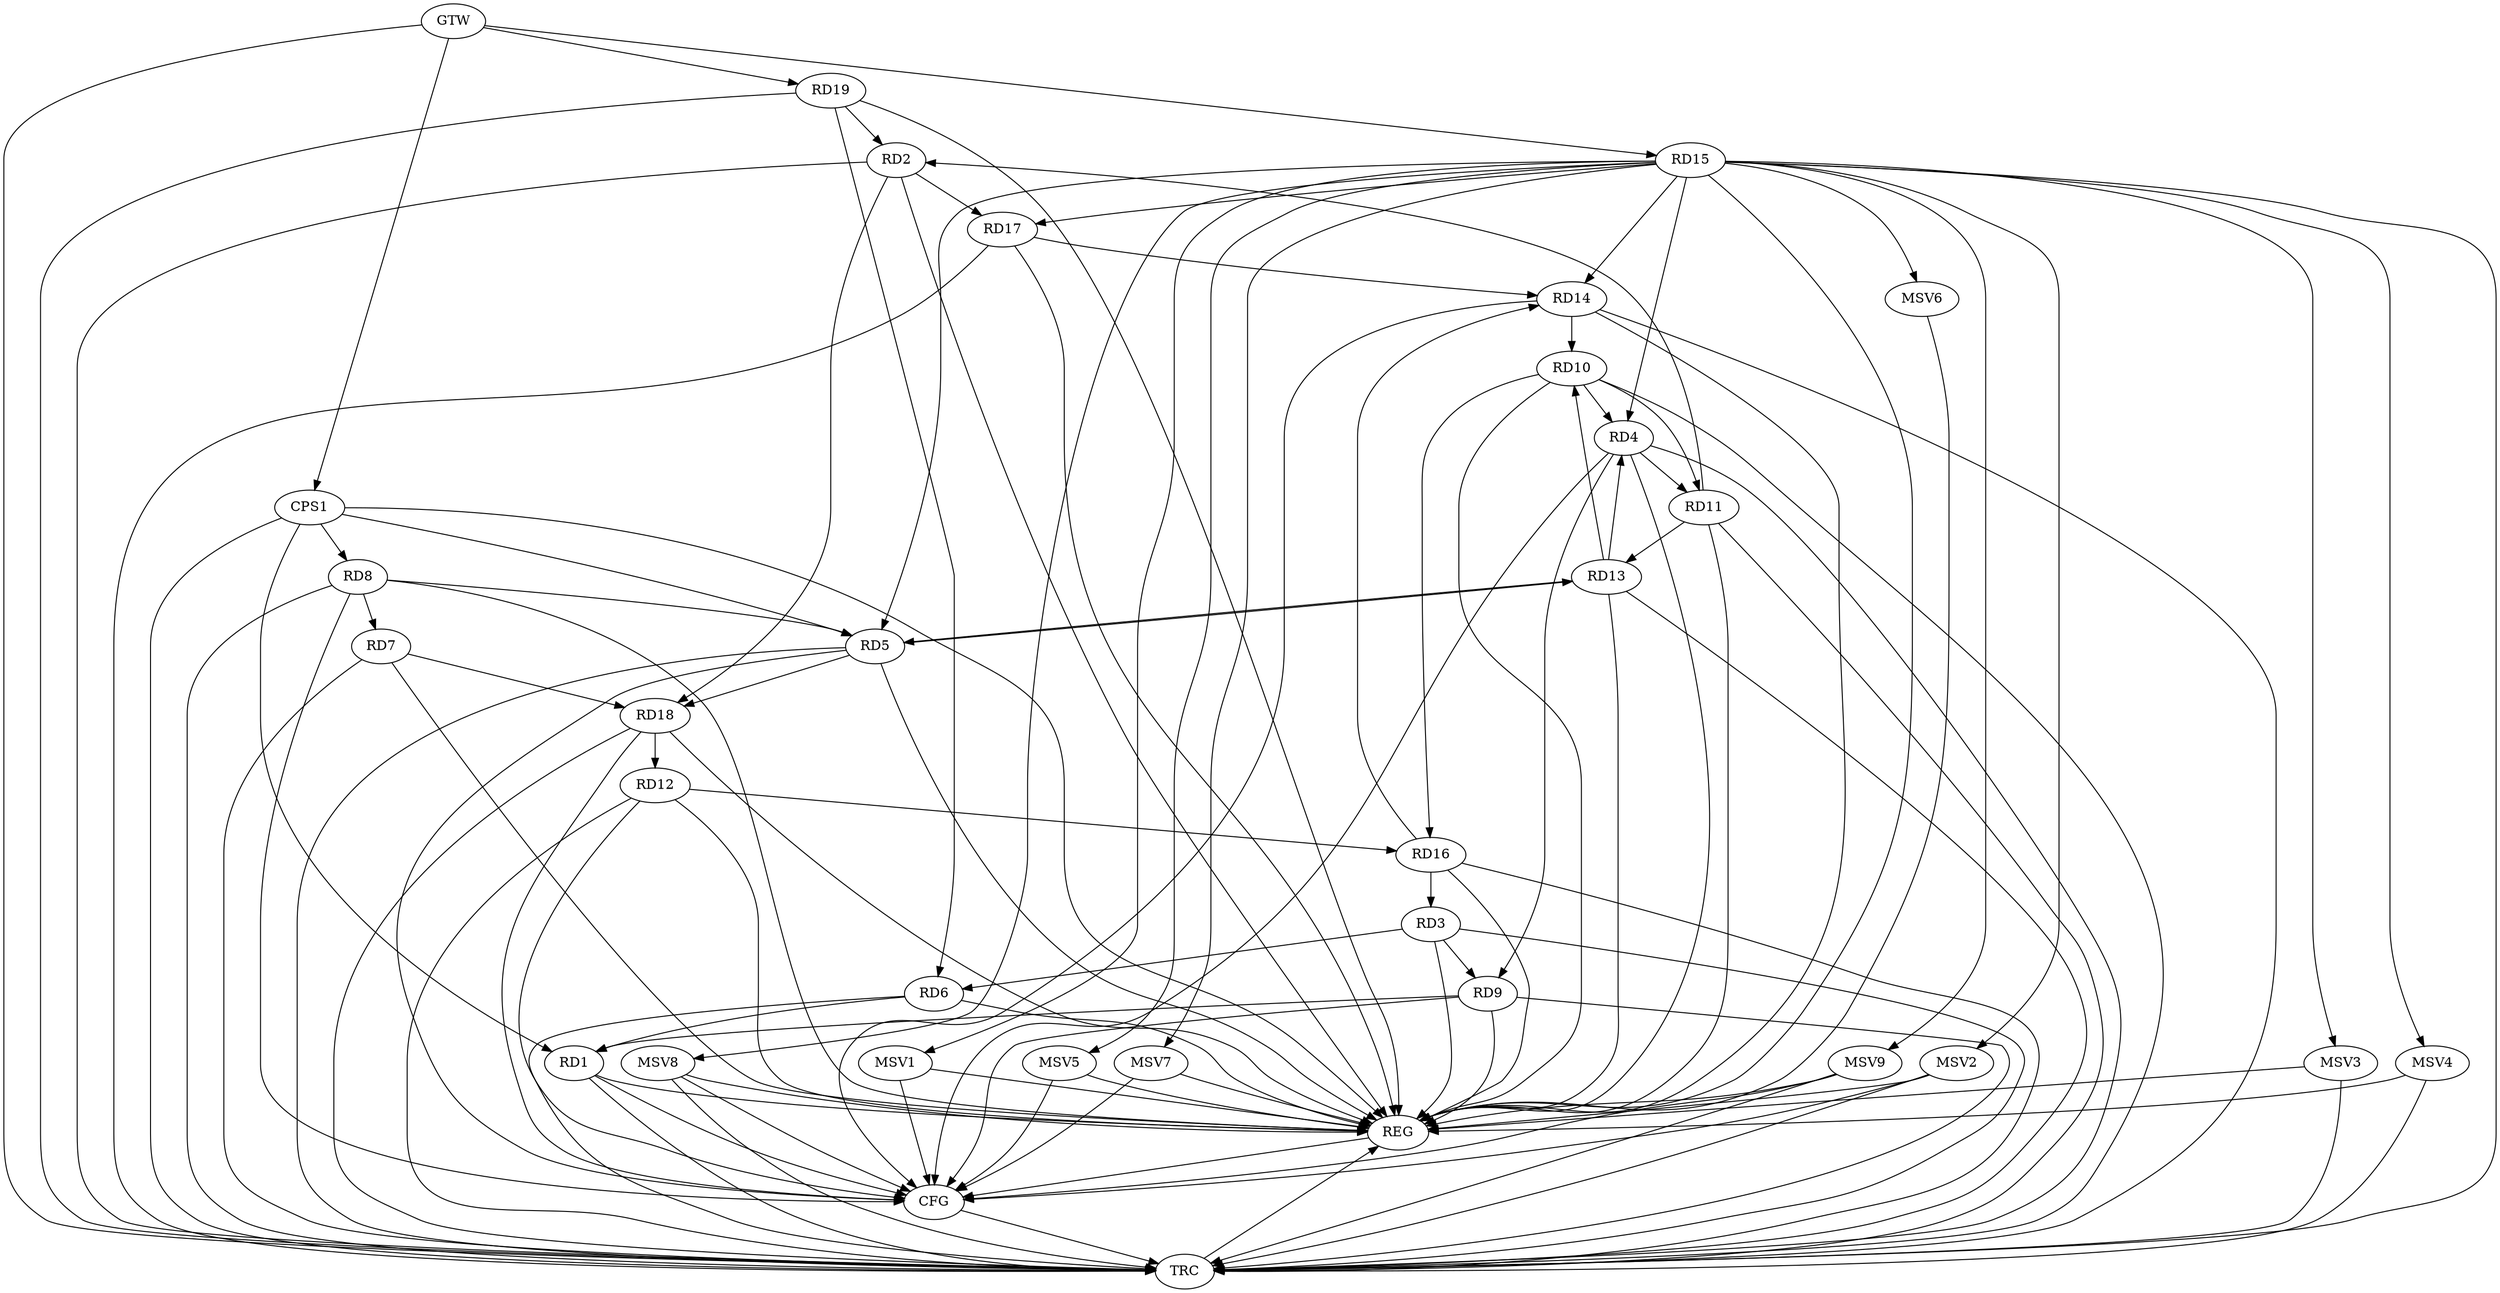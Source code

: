 strict digraph G {
  RD1 [ label="RD1" ];
  RD2 [ label="RD2" ];
  RD3 [ label="RD3" ];
  RD4 [ label="RD4" ];
  RD5 [ label="RD5" ];
  RD6 [ label="RD6" ];
  RD7 [ label="RD7" ];
  RD8 [ label="RD8" ];
  RD9 [ label="RD9" ];
  RD10 [ label="RD10" ];
  RD11 [ label="RD11" ];
  RD12 [ label="RD12" ];
  RD13 [ label="RD13" ];
  RD14 [ label="RD14" ];
  RD15 [ label="RD15" ];
  RD16 [ label="RD16" ];
  RD17 [ label="RD17" ];
  RD18 [ label="RD18" ];
  RD19 [ label="RD19" ];
  CPS1 [ label="CPS1" ];
  GTW [ label="GTW" ];
  REG [ label="REG" ];
  CFG [ label="CFG" ];
  TRC [ label="TRC" ];
  MSV1 [ label="MSV1" ];
  MSV2 [ label="MSV2" ];
  MSV3 [ label="MSV3" ];
  MSV4 [ label="MSV4" ];
  MSV5 [ label="MSV5" ];
  MSV6 [ label="MSV6" ];
  MSV7 [ label="MSV7" ];
  MSV8 [ label="MSV8" ];
  MSV9 [ label="MSV9" ];
  RD6 -> RD1;
  RD9 -> RD1;
  RD11 -> RD2;
  RD2 -> RD17;
  RD2 -> RD18;
  RD19 -> RD2;
  RD3 -> RD6;
  RD3 -> RD9;
  RD16 -> RD3;
  RD4 -> RD9;
  RD10 -> RD4;
  RD4 -> RD11;
  RD13 -> RD4;
  RD15 -> RD4;
  RD8 -> RD5;
  RD5 -> RD13;
  RD13 -> RD5;
  RD15 -> RD5;
  RD5 -> RD18;
  RD19 -> RD6;
  RD8 -> RD7;
  RD7 -> RD18;
  RD10 -> RD11;
  RD13 -> RD10;
  RD14 -> RD10;
  RD10 -> RD16;
  RD11 -> RD13;
  RD12 -> RD16;
  RD18 -> RD12;
  RD15 -> RD14;
  RD16 -> RD14;
  RD17 -> RD14;
  RD15 -> RD17;
  CPS1 -> RD1;
  CPS1 -> RD5;
  CPS1 -> RD8;
  GTW -> RD15;
  GTW -> RD19;
  GTW -> CPS1;
  RD1 -> REG;
  RD2 -> REG;
  RD3 -> REG;
  RD4 -> REG;
  RD5 -> REG;
  RD6 -> REG;
  RD7 -> REG;
  RD8 -> REG;
  RD9 -> REG;
  RD10 -> REG;
  RD11 -> REG;
  RD12 -> REG;
  RD13 -> REG;
  RD14 -> REG;
  RD15 -> REG;
  RD16 -> REG;
  RD17 -> REG;
  RD18 -> REG;
  RD19 -> REG;
  CPS1 -> REG;
  RD4 -> CFG;
  RD14 -> CFG;
  RD12 -> CFG;
  RD1 -> CFG;
  RD8 -> CFG;
  RD18 -> CFG;
  RD9 -> CFG;
  RD5 -> CFG;
  REG -> CFG;
  RD1 -> TRC;
  RD2 -> TRC;
  RD3 -> TRC;
  RD4 -> TRC;
  RD5 -> TRC;
  RD6 -> TRC;
  RD7 -> TRC;
  RD8 -> TRC;
  RD9 -> TRC;
  RD10 -> TRC;
  RD11 -> TRC;
  RD12 -> TRC;
  RD13 -> TRC;
  RD14 -> TRC;
  RD15 -> TRC;
  RD16 -> TRC;
  RD17 -> TRC;
  RD18 -> TRC;
  RD19 -> TRC;
  CPS1 -> TRC;
  GTW -> TRC;
  CFG -> TRC;
  TRC -> REG;
  RD15 -> MSV1;
  MSV1 -> REG;
  MSV1 -> CFG;
  RD15 -> MSV2;
  RD15 -> MSV3;
  MSV2 -> REG;
  MSV2 -> TRC;
  MSV2 -> CFG;
  MSV3 -> REG;
  MSV3 -> TRC;
  RD15 -> MSV4;
  MSV4 -> REG;
  MSV4 -> TRC;
  RD15 -> MSV5;
  MSV5 -> REG;
  MSV5 -> CFG;
  RD15 -> MSV6;
  MSV6 -> REG;
  RD15 -> MSV7;
  MSV7 -> REG;
  MSV7 -> CFG;
  RD15 -> MSV8;
  MSV8 -> REG;
  MSV8 -> TRC;
  MSV8 -> CFG;
  RD15 -> MSV9;
  MSV9 -> REG;
  MSV9 -> TRC;
  MSV9 -> CFG;
}
